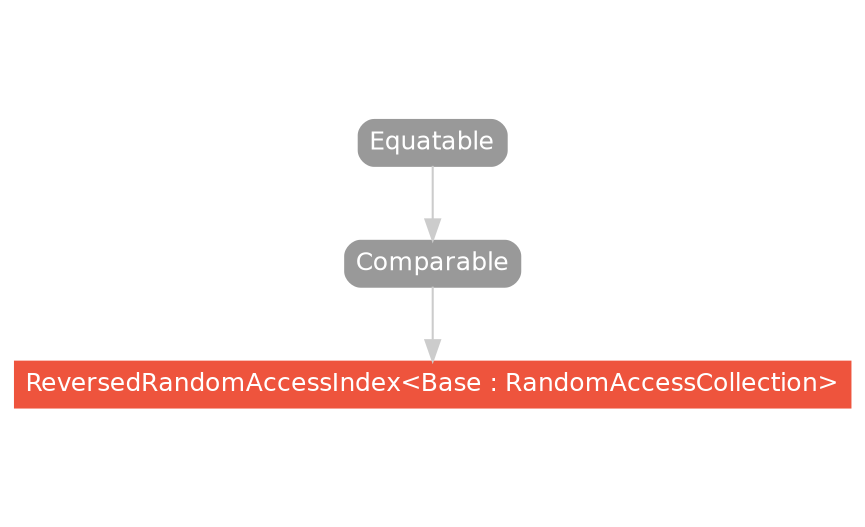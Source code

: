 strict digraph "ReversedRandomAccessIndex<Base : RandomAccessCollection> - Type Hierarchy - SwiftDoc.org" {
    pad="0.1,0.8"
    node [shape=box, style="filled,rounded", color="#999999", fillcolor="#999999", fontcolor=white, fontname=Helvetica, fontnames="Helvetica,sansserif", fontsize=12, margin="0.07,0.05", height="0.3"]
    edge [color="#cccccc"]
    "Comparable" [URL="/protocol/Comparable/hierarchy/"]
    "Equatable" [URL="/protocol/Equatable/hierarchy/"]
    "ReversedRandomAccessIndex<Base : RandomAccessCollection>" [URL="/type/ReversedRandomAccessIndex/", style="filled", fillcolor="#ee543d", color="#ee543d"]    "Comparable" -> "ReversedRandomAccessIndex<Base : RandomAccessCollection>"
    "Equatable" -> "Comparable"
    subgraph Types {
        rank = max; "ReversedRandomAccessIndex<Base : RandomAccessCollection>";
    }
}